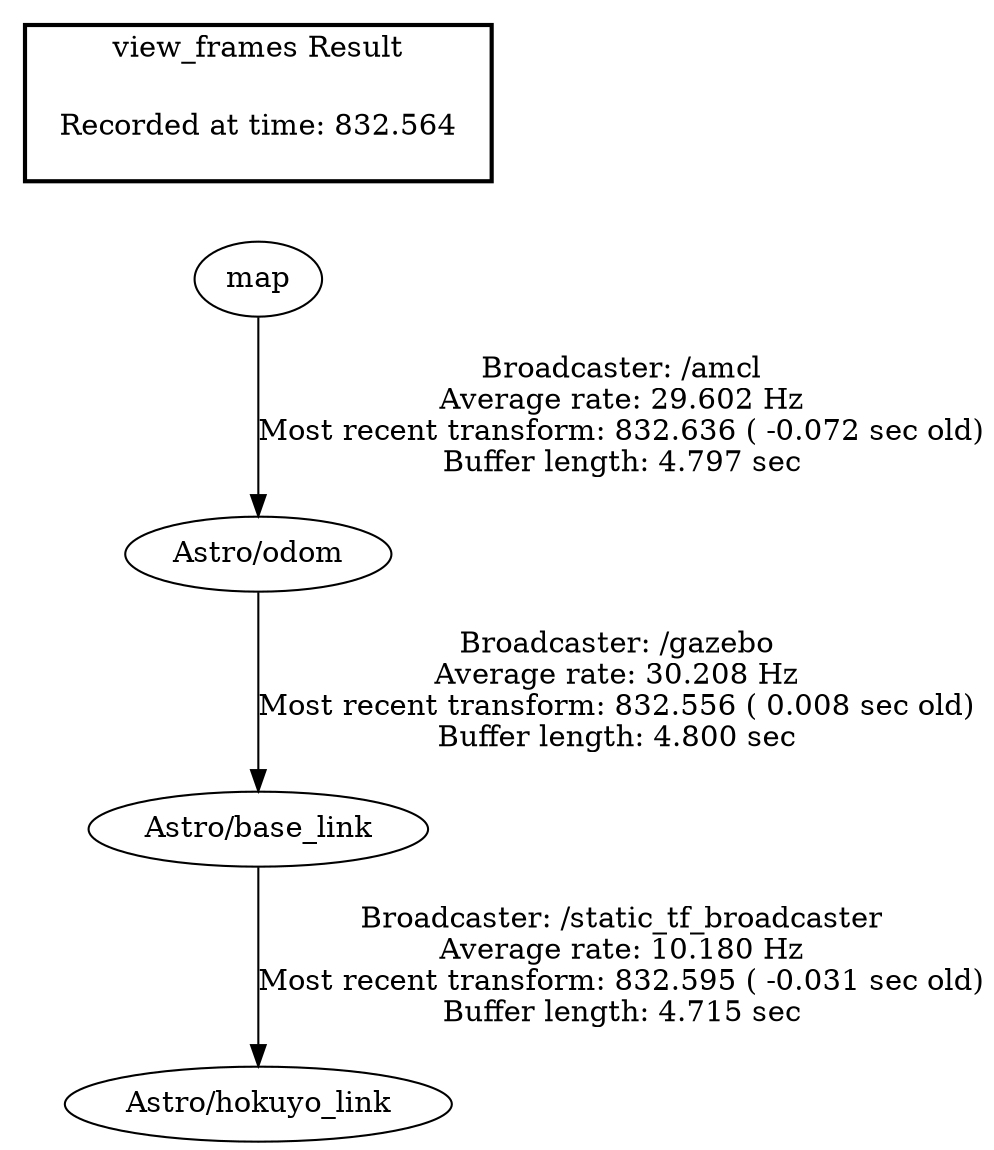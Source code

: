 digraph G {
"Astro/odom" -> "Astro/base_link"[label="Broadcaster: /gazebo\nAverage rate: 30.208 Hz\nMost recent transform: 832.556 ( 0.008 sec old)\nBuffer length: 4.800 sec\n"];
"map" -> "Astro/odom"[label="Broadcaster: /amcl\nAverage rate: 29.602 Hz\nMost recent transform: 832.636 ( -0.072 sec old)\nBuffer length: 4.797 sec\n"];
"Astro/base_link" -> "Astro/hokuyo_link"[label="Broadcaster: /static_tf_broadcaster\nAverage rate: 10.180 Hz\nMost recent transform: 832.595 ( -0.031 sec old)\nBuffer length: 4.715 sec\n"];
edge [style=invis];
 subgraph cluster_legend { style=bold; color=black; label ="view_frames Result";
"Recorded at time: 832.564"[ shape=plaintext ] ;
 }->"map";
}